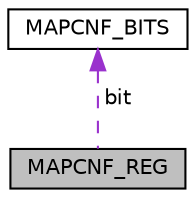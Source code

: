 digraph "MAPCNF_REG"
{
  edge [fontname="Helvetica",fontsize="10",labelfontname="Helvetica",labelfontsize="10"];
  node [fontname="Helvetica",fontsize="10",shape=record];
  Node1 [label="MAPCNF_REG",height=0.2,width=0.4,color="black", fillcolor="grey75", style="filled", fontcolor="black"];
  Node2 -> Node1 [dir="back",color="darkorchid3",fontsize="10",style="dashed",label=" bit" ,fontname="Helvetica"];
  Node2 [label="MAPCNF_BITS",height=0.2,width=0.4,color="black", fillcolor="white", style="filled",URL="$struct_m_a_p_c_n_f___b_i_t_s.html"];
}
